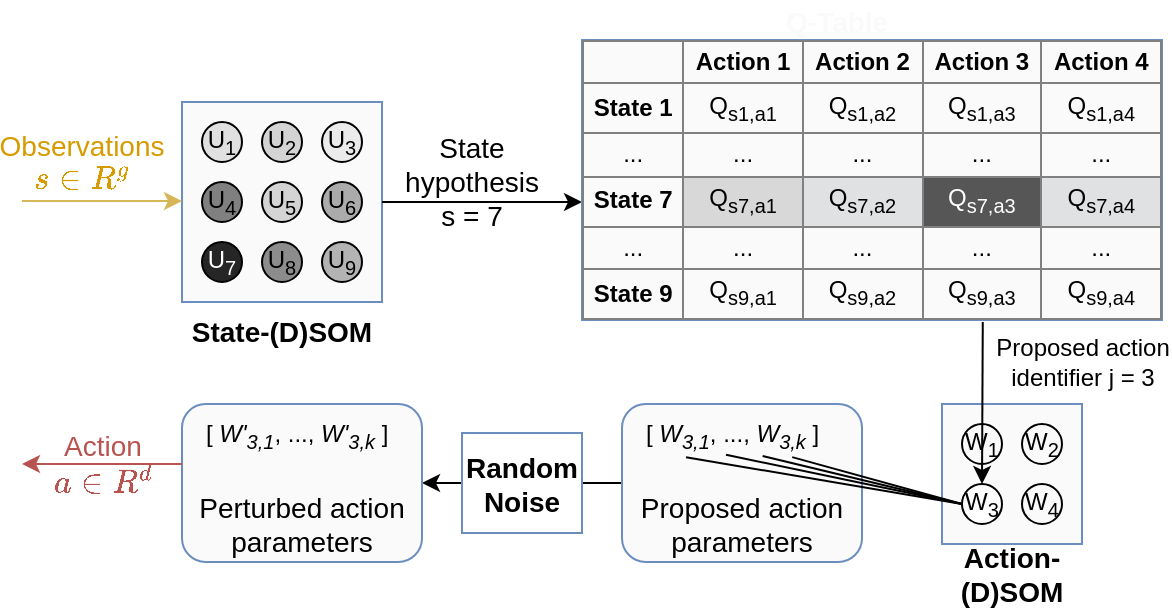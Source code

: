 <mxfile version="15.5.4" type="embed"><diagram id="GcGH9l2TOfhBz7mty4LY" name="Page-1"><mxGraphModel dx="1142" dy="606" grid="1" gridSize="10" guides="1" tooltips="1" connect="1" arrows="1" fold="1" page="1" pageScale="1" pageWidth="800" pageHeight="400" math="1" shadow="0"><root><mxCell id="0"/><mxCell id="1" parent="0"/><mxCell id="HWwoWb1QDNuTZwTQWmOq-1" value="" style="endArrow=classic;html=1;fontSize=12;fontColor=#000000;exitX=0;exitY=0.5;exitDx=0;exitDy=0;entryX=1;entryY=0.5;entryDx=0;entryDy=0;" parent="1" source="HWwoWb1QDNuTZwTQWmOq-2" target="HWwoWb1QDNuTZwTQWmOq-3" edge="1"><mxGeometry width="50" height="50" relative="1" as="geometry"><mxPoint x="40" y="431" as="sourcePoint"/><mxPoint x="90" y="381" as="targetPoint"/></mxGeometry></mxCell><mxCell id="HWwoWb1QDNuTZwTQWmOq-2" value="" style="rounded=1;whiteSpace=wrap;html=1;fillColor=#FAFAFA;fontSize=12;fontColor=#000000;strokeColor=#6C8EBF;" parent="1" vertex="1"><mxGeometry x="350" y="231" width="120" height="79" as="geometry"/></mxCell><mxCell id="HWwoWb1QDNuTZwTQWmOq-3" value="" style="rounded=1;whiteSpace=wrap;html=1;fillColor=#FAFAFA;fontSize=12;fontColor=#000000;labelBackgroundColor=none;strokeColor=#6C8EBF;" parent="1" vertex="1"><mxGeometry x="130" y="231" width="120" height="79" as="geometry"/></mxCell><mxCell id="HWwoWb1QDNuTZwTQWmOq-5" value="" style="rounded=0;whiteSpace=wrap;html=1;fillColor=#FAFAFA;strokeColor=#6c8ebf;" parent="1" vertex="1"><mxGeometry x="130" y="80" width="100" height="100" as="geometry"/></mxCell><mxCell id="HWwoWb1QDNuTZwTQWmOq-6" value="" style="endArrow=classic;html=1;exitX=1;exitY=0.5;exitDx=0;exitDy=0;" parent="1" source="HWwoWb1QDNuTZwTQWmOq-5" edge="1"><mxGeometry width="50" height="50" relative="1" as="geometry"><mxPoint x="290" y="150" as="sourcePoint"/><mxPoint x="330" y="130" as="targetPoint"/></mxGeometry></mxCell><mxCell id="HWwoWb1QDNuTZwTQWmOq-10" value="" style="endArrow=classic;html=1;fillColor=#fff2cc;strokeColor=#d6b656;" parent="1" edge="1"><mxGeometry width="50" height="50" relative="1" as="geometry"><mxPoint x="50" y="129.5" as="sourcePoint"/><mxPoint x="130" y="129.5" as="targetPoint"/></mxGeometry></mxCell><mxCell id="HWwoWb1QDNuTZwTQWmOq-15" value="Observations&lt;br&gt;\(s \in R^g\)" style="text;html=1;align=center;verticalAlign=middle;whiteSpace=wrap;rounded=0;fontSize=14;fontStyle=0;fontColor=#D79B00;" parent="1" vertex="1"><mxGeometry x="40" y="100" width="80" height="20" as="geometry"/></mxCell><mxCell id="HWwoWb1QDNuTZwTQWmOq-16" value="&lt;div&gt;State hypothesis&lt;/div&gt;&lt;div&gt;s = 7&lt;/div&gt;" style="text;html=1;strokeColor=none;fillColor=none;align=center;verticalAlign=middle;whiteSpace=wrap;rounded=0;fontSize=14;spacing=3;" parent="1" vertex="1"><mxGeometry x="235" y="110" width="80" height="20" as="geometry"/></mxCell><mxCell id="HWwoWb1QDNuTZwTQWmOq-17" value="U&lt;sub&gt;2&lt;/sub&gt;" style="ellipse;whiteSpace=wrap;html=1;fontSize=12;fillColor=#D4D4D4;" parent="1" vertex="1"><mxGeometry x="170" y="90" width="20" height="20" as="geometry"/></mxCell><mxCell id="HWwoWb1QDNuTZwTQWmOq-18" value="U&lt;sub&gt;1&lt;/sub&gt;" style="ellipse;whiteSpace=wrap;html=1;fontSize=12;verticalAlign=middle;fillColor=#E0E0E0;" parent="1" vertex="1"><mxGeometry x="140" y="90" width="20" height="20" as="geometry"/></mxCell><mxCell id="HWwoWb1QDNuTZwTQWmOq-19" value="U&lt;sub&gt;3&lt;/sub&gt;" style="ellipse;whiteSpace=wrap;html=1;fontSize=12;fillColor=#EBEBEB;" parent="1" vertex="1"><mxGeometry x="200" y="90" width="20" height="20" as="geometry"/></mxCell><mxCell id="HWwoWb1QDNuTZwTQWmOq-20" value="U&lt;sub&gt;4&lt;/sub&gt;" style="ellipse;whiteSpace=wrap;html=1;fontSize=12;fillColor=#808080;" parent="1" vertex="1"><mxGeometry x="140" y="120" width="20" height="20" as="geometry"/></mxCell><mxCell id="HWwoWb1QDNuTZwTQWmOq-21" value="U&lt;sub&gt;5&lt;/sub&gt;" style="ellipse;whiteSpace=wrap;html=1;fontSize=12;fillColor=#D4D4D4;" parent="1" vertex="1"><mxGeometry x="170" y="120" width="20" height="20" as="geometry"/></mxCell><mxCell id="HWwoWb1QDNuTZwTQWmOq-22" value="U&lt;sub&gt;6&lt;/sub&gt;" style="ellipse;whiteSpace=wrap;html=1;fontSize=12;fillColor=#ABABAB;" parent="1" vertex="1"><mxGeometry x="200" y="120" width="20" height="20" as="geometry"/></mxCell><mxCell id="HWwoWb1QDNuTZwTQWmOq-23" value="U&lt;sub&gt;7&lt;/sub&gt;" style="ellipse;whiteSpace=wrap;html=1;fontSize=12;fillColor=#262626;fontColor=#FFFFFF;" parent="1" vertex="1"><mxGeometry x="140" y="150" width="20" height="20" as="geometry"/></mxCell><mxCell id="HWwoWb1QDNuTZwTQWmOq-24" value="U&lt;sub&gt;8&lt;/sub&gt;" style="ellipse;whiteSpace=wrap;html=1;fontSize=12;fillColor=#8C8C8C;" parent="1" vertex="1"><mxGeometry x="170" y="150" width="20" height="20" as="geometry"/></mxCell><mxCell id="HWwoWb1QDNuTZwTQWmOq-25" value="U&lt;sub&gt;9&lt;/sub&gt;" style="ellipse;whiteSpace=wrap;html=1;fontSize=12;fillColor=#B3B3B3;" parent="1" vertex="1"><mxGeometry x="200" y="150" width="20" height="20" as="geometry"/></mxCell><mxCell id="HWwoWb1QDNuTZwTQWmOq-26" value="State-(D)SOM" style="text;html=1;strokeColor=none;fillColor=none;align=center;verticalAlign=middle;whiteSpace=wrap;rounded=0;fontSize=14;fontStyle=1" parent="1" vertex="1"><mxGeometry x="130" y="180" width="100" height="30" as="geometry"/></mxCell><mxCell id="HWwoWb1QDNuTZwTQWmOq-27" value="&lt;table style=&quot;text-align: center ; width: 100% ; height: 100% ; border-collapse: collapse&quot; width=&quot;100%&quot; border=&quot;1&quot;&gt;&lt;tbody&gt;&lt;tr&gt;&lt;td align=&quot;center&quot;&gt;&lt;br&gt;&lt;/td&gt;&lt;td align=&quot;center&quot;&gt;&lt;b&gt;Action 1&lt;/b&gt;&lt;/td&gt;&lt;td align=&quot;center&quot;&gt;&lt;b&gt;Action 2&lt;/b&gt;&lt;/td&gt;&lt;td&gt;&lt;b&gt;Action&lt;/b&gt; &lt;b&gt;3&lt;/b&gt;&lt;/td&gt;&lt;td&gt;&lt;b&gt;Action 4&lt;/b&gt;&lt;/td&gt;&lt;/tr&gt;&lt;tr&gt;&lt;td align=&quot;center&quot;&gt;&lt;b&gt;State 1&lt;/b&gt;&lt;/td&gt;&lt;td align=&quot;center&quot;&gt;Q&lt;sub&gt;s1,a1&lt;/sub&gt;&lt;/td&gt;&lt;td align=&quot;center&quot;&gt;Q&lt;sub&gt;s1,a2&lt;/sub&gt;&lt;/td&gt;&lt;td&gt;Q&lt;sub&gt;s1,a3&lt;/sub&gt;&lt;/td&gt;&lt;td&gt;Q&lt;sub&gt;s1,a4&lt;/sub&gt;&lt;/td&gt;&lt;/tr&gt;&lt;tr&gt;&lt;td&gt;...&lt;/td&gt;&lt;td&gt;...&lt;/td&gt;&lt;td&gt;...&lt;/td&gt;&lt;td&gt;...&lt;/td&gt;&lt;td&gt;...&lt;/td&gt;&lt;/tr&gt;&lt;tr&gt;&lt;td align=&quot;center&quot;&gt;&lt;b&gt;State 7&lt;/b&gt;&lt;br&gt;&lt;/td&gt;&lt;td style=&quot;background-color: #d8d8d8&quot; align=&quot;center&quot;&gt;Q&lt;sub&gt;s7,a1&lt;/sub&gt;&lt;/td&gt;&lt;td style=&quot;background-color: #e0e1e2&quot; align=&quot;center&quot;&gt;Q&lt;sub&gt;s7,a2&lt;/sub&gt;&lt;/td&gt;&lt;td style=&quot;background-color: #565656&quot;&gt;&lt;font color=&quot;#FFFFFF&quot;&gt;Q&lt;sub&gt;s7,a3&lt;/sub&gt;&lt;/font&gt;&lt;/td&gt;&lt;td style=&quot;background-color: #e0e1e2&quot;&gt;Q&lt;sub&gt;s7,a4&lt;/sub&gt;&lt;/td&gt;&lt;/tr&gt;&lt;tr&gt;&lt;td&gt;...&lt;/td&gt;&lt;td&gt;...&lt;/td&gt;&lt;td&gt;...&lt;/td&gt;&lt;td&gt;...&lt;/td&gt;&lt;td&gt;...&lt;/td&gt;&lt;/tr&gt;&lt;tr&gt;&lt;td&gt;&lt;b&gt;State 9&lt;/b&gt;&lt;/td&gt;&lt;td&gt;Q&lt;sub&gt;s9,a1&lt;/sub&gt;&lt;br&gt;&lt;/td&gt;&lt;td&gt;Q&lt;sub&gt;s9,a2&lt;/sub&gt;&lt;br&gt;&lt;/td&gt;&lt;td&gt;Q&lt;sub&gt;s9,a3&lt;/sub&gt;&lt;br&gt;&lt;/td&gt;&lt;td&gt;Q&lt;sub&gt;s9,a4&lt;/sub&gt;&lt;br&gt;&lt;/td&gt;&lt;/tr&gt;&lt;/tbody&gt;&lt;/table&gt;" style="text;html=1;strokeColor=#6C8EBF;fillColor=#FAFAFA;overflow=fill;shadow=0;rounded=0;sketch=0;glass=0;" parent="1" vertex="1"><mxGeometry x="330" y="49" width="290" height="140" as="geometry"/></mxCell><mxCell id="HWwoWb1QDNuTZwTQWmOq-28" value="" style="rounded=0;whiteSpace=wrap;html=1;fillColor=#FAFAFA;strokeColor=#6c8ebf;" parent="1" vertex="1"><mxGeometry x="510" y="231" width="70" height="70" as="geometry"/></mxCell><mxCell id="HWwoWb1QDNuTZwTQWmOq-29" value="W&lt;sub&gt;2&lt;/sub&gt;" style="ellipse;whiteSpace=wrap;html=1;fontSize=12;fillColor=none;" parent="1" vertex="1"><mxGeometry x="550" y="241" width="20" height="20" as="geometry"/></mxCell><mxCell id="HWwoWb1QDNuTZwTQWmOq-30" value="W&lt;sub&gt;1&lt;/sub&gt;" style="ellipse;whiteSpace=wrap;html=1;fontSize=12;verticalAlign=middle;fillColor=none;" parent="1" vertex="1"><mxGeometry x="520" y="241" width="20" height="20" as="geometry"/></mxCell><mxCell id="HWwoWb1QDNuTZwTQWmOq-31" value="W&lt;sub&gt;3&lt;/sub&gt;" style="ellipse;whiteSpace=wrap;html=1;fontSize=12;fillColor=#ffffff;" parent="1" vertex="1"><mxGeometry x="520" y="271" width="20" height="20" as="geometry"/></mxCell><mxCell id="HWwoWb1QDNuTZwTQWmOq-32" value="W&lt;sub&gt;4&lt;/sub&gt;" style="ellipse;whiteSpace=wrap;html=1;fontSize=12;fillColor=none;" parent="1" vertex="1"><mxGeometry x="550" y="271" width="20" height="20" as="geometry"/></mxCell><mxCell id="HWwoWb1QDNuTZwTQWmOq-33" value="Action-(D)SOM" style="text;html=1;strokeColor=none;fillColor=none;align=center;verticalAlign=middle;whiteSpace=wrap;rounded=0;fontSize=14;fontStyle=1" parent="1" vertex="1"><mxGeometry x="510" y="301" width="70" height="30" as="geometry"/></mxCell><mxCell id="HWwoWb1QDNuTZwTQWmOq-34" value="Proposed action &lt;br&gt;identifier j = 3" style="endArrow=classic;html=1;fontSize=12;fontColor=#000000;exitX=0.691;exitY=1.007;exitDx=0;exitDy=0;exitPerimeter=0;entryX=0.5;entryY=0;entryDx=0;entryDy=0;labelBackgroundColor=none;" parent="1" source="HWwoWb1QDNuTZwTQWmOq-27" target="HWwoWb1QDNuTZwTQWmOq-31" edge="1"><mxGeometry x="-0.512" y="50" width="50" height="50" relative="1" as="geometry"><mxPoint x="40" y="420" as="sourcePoint"/><mxPoint x="90" y="370" as="targetPoint"/><mxPoint as="offset"/></mxGeometry></mxCell><mxCell id="HWwoWb1QDNuTZwTQWmOq-35" value="[ &lt;i&gt;W&lt;sub&gt;3,1&lt;/sub&gt;&lt;/i&gt;, ..., &lt;i&gt;W&lt;sub&gt;3,k&lt;/sub&gt;&lt;/i&gt;&amp;nbsp;]" style="text;html=1;resizable=0;points=[];autosize=1;align=left;verticalAlign=top;spacingTop=-4;fontSize=12;fontColor=#000000;" parent="1" vertex="1"><mxGeometry x="360" y="236" width="100" height="20" as="geometry"/></mxCell><mxCell id="HWwoWb1QDNuTZwTQWmOq-36" value="&lt;b style=&quot;font-size: 14px;&quot;&gt;Q-Table&lt;/b&gt;" style="text;html=1;resizable=0;points=[];autosize=1;align=left;verticalAlign=top;spacingTop=-4;fontSize=14;fontColor=#FAFAFA;" parent="1" vertex="1"><mxGeometry x="430" y="29" width="70" height="20" as="geometry"/></mxCell><mxCell id="HWwoWb1QDNuTZwTQWmOq-37" value="Proposed action parameters" style="text;html=1;strokeColor=none;fillColor=none;align=center;verticalAlign=middle;whiteSpace=wrap;rounded=0;fontSize=14;fontColor=#000000;" parent="1" vertex="1"><mxGeometry x="350" y="281" width="120" height="20" as="geometry"/></mxCell><mxCell id="HWwoWb1QDNuTZwTQWmOq-38" value="" style="endArrow=none;html=1;fontSize=12;fontColor=#000000;exitX=0;exitY=0.5;exitDx=0;exitDy=0;entryX=0.22;entryY=1.079;entryDx=0;entryDy=0;entryPerimeter=0;" parent="1" source="HWwoWb1QDNuTZwTQWmOq-31" target="HWwoWb1QDNuTZwTQWmOq-35" edge="1"><mxGeometry width="50" height="50" relative="1" as="geometry"><mxPoint x="40" y="420" as="sourcePoint"/><mxPoint x="90" y="370" as="targetPoint"/></mxGeometry></mxCell><mxCell id="HWwoWb1QDNuTZwTQWmOq-39" value="" style="endArrow=none;html=1;fontSize=12;fontColor=#000000;exitX=0;exitY=0.5;exitDx=0;exitDy=0;entryX=0.42;entryY=1.021;entryDx=0;entryDy=0;entryPerimeter=0;" parent="1" source="HWwoWb1QDNuTZwTQWmOq-31" target="HWwoWb1QDNuTZwTQWmOq-35" edge="1"><mxGeometry width="50" height="50" relative="1" as="geometry"><mxPoint x="40" y="420" as="sourcePoint"/><mxPoint x="90" y="370" as="targetPoint"/></mxGeometry></mxCell><mxCell id="HWwoWb1QDNuTZwTQWmOq-40" value="" style="endArrow=none;html=1;fontSize=12;fontColor=#000000;exitX=0;exitY=0.5;exitDx=0;exitDy=0;entryX=0.603;entryY=1.05;entryDx=0;entryDy=0;entryPerimeter=0;" parent="1" source="HWwoWb1QDNuTZwTQWmOq-31" target="HWwoWb1QDNuTZwTQWmOq-35" edge="1"><mxGeometry width="50" height="50" relative="1" as="geometry"><mxPoint x="40" y="420" as="sourcePoint"/><mxPoint x="90" y="370" as="targetPoint"/></mxGeometry></mxCell><mxCell id="HWwoWb1QDNuTZwTQWmOq-41" value="" style="endArrow=none;html=1;fontSize=12;fontColor=#000000;entryX=0.751;entryY=1.079;entryDx=0;entryDy=0;entryPerimeter=0;exitX=0;exitY=0.5;exitDx=0;exitDy=0;" parent="1" source="HWwoWb1QDNuTZwTQWmOq-31" target="HWwoWb1QDNuTZwTQWmOq-35" edge="1"><mxGeometry width="50" height="50" relative="1" as="geometry"><mxPoint x="510" y="300" as="sourcePoint"/><mxPoint x="90" y="370" as="targetPoint"/></mxGeometry></mxCell><mxCell id="HWwoWb1QDNuTZwTQWmOq-42" value="[ &lt;i&gt;W'&lt;sub&gt;3,1&lt;/sub&gt;&lt;/i&gt;, ..., &lt;i&gt;W'&lt;sub&gt;3,k&lt;/sub&gt;&lt;/i&gt;&amp;nbsp;]" style="text;html=1;resizable=0;points=[];autosize=1;align=left;verticalAlign=top;spacingTop=-4;fontSize=12;fontColor=#000000;" parent="1" vertex="1"><mxGeometry x="140" y="236" width="110" height="20" as="geometry"/></mxCell><mxCell id="HWwoWb1QDNuTZwTQWmOq-43" value="Perturbed action parameters" style="text;html=1;strokeColor=none;fillColor=none;align=center;verticalAlign=middle;whiteSpace=wrap;rounded=0;fontSize=14;fontColor=#000000;" parent="1" vertex="1"><mxGeometry x="130" y="281" width="120" height="20" as="geometry"/></mxCell><mxCell id="HWwoWb1QDNuTZwTQWmOq-46" value="Random Noise" style="rounded=0;whiteSpace=wrap;html=1;fillColor=#ffffff;fontSize=14;fontColor=#000000;labelBackgroundColor=#ffffff;fontStyle=1;strokeColor=#6C8EBF;" parent="1" vertex="1"><mxGeometry x="270" y="245.5" width="60" height="50" as="geometry"/></mxCell><mxCell id="HWwoWb1QDNuTZwTQWmOq-49" value="Action&lt;br style=&quot;font-size: 14px&quot;&gt;\( a \in R^d \)" style="endArrow=classic;html=1;fontSize=14;fontColor=#B85450;fillColor=#f8cecc;strokeColor=#b85450;labelBackgroundColor=none;" parent="1" edge="1"><mxGeometry width="50" height="50" relative="1" as="geometry"><mxPoint x="130" y="261.0" as="sourcePoint"/><mxPoint x="50" y="261.0" as="targetPoint"/></mxGeometry></mxCell></root></mxGraphModel></diagram></mxfile>